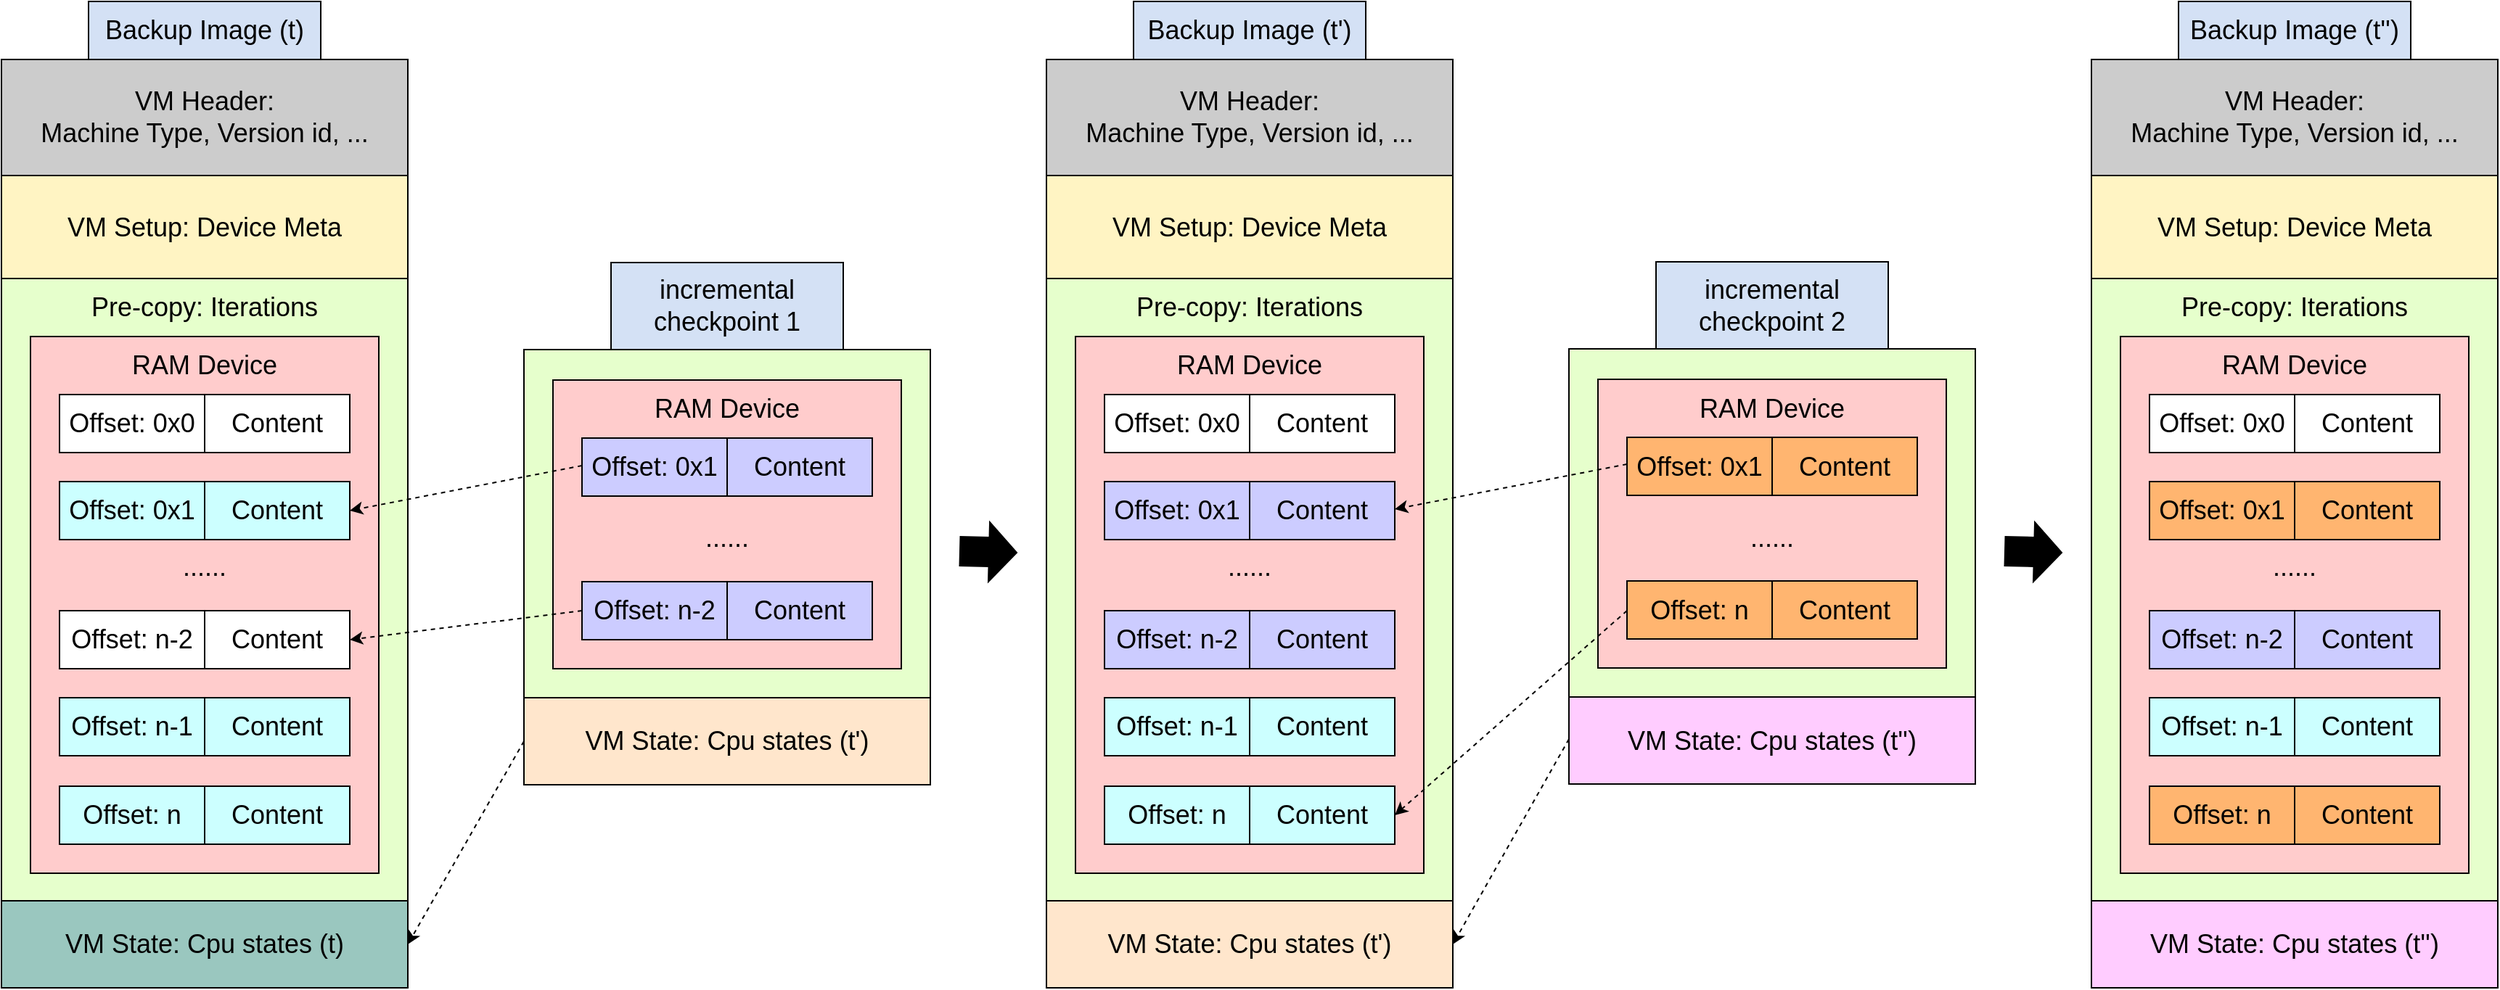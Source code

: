 <mxfile version="21.5.0" type="github">
  <diagram name="第 1 页" id="3FRCBVWQtNg28Y4Y6yBt">
    <mxGraphModel dx="2019" dy="1155" grid="1" gridSize="10" guides="1" tooltips="1" connect="1" arrows="1" fold="1" page="1" pageScale="1" pageWidth="827" pageHeight="1169" math="0" shadow="0">
      <root>
        <mxCell id="0" />
        <mxCell id="1" parent="0" />
        <mxCell id="LKQydBm3I5tzJUCrGU8L-1" value="" style="rounded=0;whiteSpace=wrap;html=1;" vertex="1" parent="1">
          <mxGeometry x="140" y="200" width="280" height="640" as="geometry" />
        </mxCell>
        <mxCell id="LKQydBm3I5tzJUCrGU8L-2" value="&lt;font style=&quot;font-size: 18px;&quot;&gt;VM Header:&lt;br&gt;Machine Type, Version id, ...&lt;/font&gt;" style="rounded=0;whiteSpace=wrap;html=1;fillColor=#CCCCCC;" vertex="1" parent="1">
          <mxGeometry x="140" y="200" width="280" height="80" as="geometry" />
        </mxCell>
        <mxCell id="LKQydBm3I5tzJUCrGU8L-3" value="&lt;font style=&quot;font-size: 18px;&quot;&gt;VM Setup: Device Meta&lt;br&gt;&lt;/font&gt;" style="rounded=0;whiteSpace=wrap;html=1;fillColor=#FFF4C3;" vertex="1" parent="1">
          <mxGeometry x="140" y="280" width="280" height="71" as="geometry" />
        </mxCell>
        <mxCell id="LKQydBm3I5tzJUCrGU8L-4" value="" style="rounded=0;whiteSpace=wrap;html=1;fillColor=#E6FFCC;" vertex="1" parent="1">
          <mxGeometry x="140" y="351" width="280" height="430" as="geometry" />
        </mxCell>
        <mxCell id="LKQydBm3I5tzJUCrGU8L-5" value="&lt;font style=&quot;font-size: 18px;&quot;&gt;Pre-copy: Iterations&lt;/font&gt;" style="text;html=1;strokeColor=none;fillColor=none;align=center;verticalAlign=middle;whiteSpace=wrap;rounded=0;" vertex="1" parent="1">
          <mxGeometry x="140" y="351" width="280" height="40" as="geometry" />
        </mxCell>
        <mxCell id="LKQydBm3I5tzJUCrGU8L-6" value="" style="rounded=0;whiteSpace=wrap;html=1;fillColor=#FFCCCC;" vertex="1" parent="1">
          <mxGeometry x="160" y="391" width="240" height="370" as="geometry" />
        </mxCell>
        <mxCell id="LKQydBm3I5tzJUCrGU8L-7" value="&lt;font style=&quot;font-size: 18px;&quot;&gt;Offset: 0x0&lt;/font&gt;" style="rounded=0;whiteSpace=wrap;html=1;" vertex="1" parent="1">
          <mxGeometry x="180" y="431" width="100" height="40" as="geometry" />
        </mxCell>
        <mxCell id="LKQydBm3I5tzJUCrGU8L-8" value="&lt;font style=&quot;font-size: 18px;&quot;&gt;Content&lt;/font&gt;" style="rounded=0;whiteSpace=wrap;html=1;" vertex="1" parent="1">
          <mxGeometry x="280" y="431" width="100" height="40" as="geometry" />
        </mxCell>
        <mxCell id="LKQydBm3I5tzJUCrGU8L-9" value="&lt;font style=&quot;font-size: 18px;&quot;&gt;RAM Device&lt;/font&gt;" style="text;html=1;strokeColor=none;fillColor=none;align=center;verticalAlign=middle;whiteSpace=wrap;rounded=0;" vertex="1" parent="1">
          <mxGeometry x="160" y="391" width="240" height="40" as="geometry" />
        </mxCell>
        <mxCell id="LKQydBm3I5tzJUCrGU8L-10" value="&lt;font style=&quot;font-size: 18px;&quot;&gt;Offset: 0x1&lt;/font&gt;" style="rounded=0;whiteSpace=wrap;html=1;fillColor=#CCFFFF;" vertex="1" parent="1">
          <mxGeometry x="180" y="491" width="100" height="40" as="geometry" />
        </mxCell>
        <mxCell id="LKQydBm3I5tzJUCrGU8L-11" value="&lt;font style=&quot;font-size: 18px;&quot;&gt;Content&lt;/font&gt;" style="rounded=0;whiteSpace=wrap;html=1;fillColor=#CCFFFF;" vertex="1" parent="1">
          <mxGeometry x="280" y="491" width="100" height="40" as="geometry" />
        </mxCell>
        <mxCell id="LKQydBm3I5tzJUCrGU8L-12" value="&lt;font style=&quot;font-size: 18px;&quot;&gt;......&lt;/font&gt;" style="text;html=1;strokeColor=none;fillColor=none;align=center;verticalAlign=middle;whiteSpace=wrap;rounded=0;" vertex="1" parent="1">
          <mxGeometry x="250" y="540" width="60" height="20" as="geometry" />
        </mxCell>
        <mxCell id="LKQydBm3I5tzJUCrGU8L-13" value="&lt;font style=&quot;font-size: 18px;&quot;&gt;Offset: n&lt;/font&gt;" style="rounded=0;whiteSpace=wrap;html=1;fillColor=#CCFFFF;" vertex="1" parent="1">
          <mxGeometry x="180" y="701" width="100" height="40" as="geometry" />
        </mxCell>
        <mxCell id="LKQydBm3I5tzJUCrGU8L-14" value="&lt;font style=&quot;font-size: 18px;&quot;&gt;Content&lt;/font&gt;" style="rounded=0;whiteSpace=wrap;html=1;fillColor=#CCFFFF;" vertex="1" parent="1">
          <mxGeometry x="280" y="701" width="100" height="40" as="geometry" />
        </mxCell>
        <mxCell id="LKQydBm3I5tzJUCrGU8L-15" value="&lt;font style=&quot;font-size: 18px;&quot;&gt;VM State: Cpu states (t)&lt;/font&gt;" style="rounded=0;whiteSpace=wrap;html=1;fillColor=#9AC7BF;" vertex="1" parent="1">
          <mxGeometry x="140" y="780" width="280" height="60" as="geometry" />
        </mxCell>
        <mxCell id="LKQydBm3I5tzJUCrGU8L-16" value="Backup Image (t)" style="text;html=1;strokeColor=default;fillColor=#D4E1F5;align=center;verticalAlign=middle;whiteSpace=wrap;rounded=0;fontSize=18;" vertex="1" parent="1">
          <mxGeometry x="200" y="160" width="160" height="40" as="geometry" />
        </mxCell>
        <mxCell id="LKQydBm3I5tzJUCrGU8L-17" value="&lt;font style=&quot;font-size: 18px;&quot;&gt;Offset: n-2&lt;/font&gt;" style="rounded=0;whiteSpace=wrap;html=1;" vertex="1" parent="1">
          <mxGeometry x="180" y="580" width="100" height="40" as="geometry" />
        </mxCell>
        <mxCell id="LKQydBm3I5tzJUCrGU8L-18" value="&lt;font style=&quot;font-size: 18px;&quot;&gt;Content&lt;/font&gt;" style="rounded=0;whiteSpace=wrap;html=1;" vertex="1" parent="1">
          <mxGeometry x="280" y="580" width="100" height="40" as="geometry" />
        </mxCell>
        <mxCell id="LKQydBm3I5tzJUCrGU8L-19" value="&lt;font style=&quot;font-size: 18px;&quot;&gt;Offset: n-1&lt;/font&gt;" style="rounded=0;whiteSpace=wrap;html=1;fillColor=#CCFFFF;" vertex="1" parent="1">
          <mxGeometry x="180" y="640" width="100" height="40" as="geometry" />
        </mxCell>
        <mxCell id="LKQydBm3I5tzJUCrGU8L-20" value="&lt;font style=&quot;font-size: 18px;&quot;&gt;Content&lt;/font&gt;" style="rounded=0;whiteSpace=wrap;html=1;fillColor=#CCFFFF;" vertex="1" parent="1">
          <mxGeometry x="280" y="640" width="100" height="40" as="geometry" />
        </mxCell>
        <mxCell id="LKQydBm3I5tzJUCrGU8L-21" value="incremental checkpoint 1" style="text;html=1;strokeColor=default;fillColor=#D4E1F5;align=center;verticalAlign=middle;whiteSpace=wrap;rounded=0;fontSize=18;" vertex="1" parent="1">
          <mxGeometry x="560" y="340" width="160" height="60" as="geometry" />
        </mxCell>
        <mxCell id="LKQydBm3I5tzJUCrGU8L-22" value="" style="rounded=0;whiteSpace=wrap;html=1;fillColor=#E6FFCC;" vertex="1" parent="1">
          <mxGeometry x="500" y="400" width="280" height="240" as="geometry" />
        </mxCell>
        <mxCell id="LKQydBm3I5tzJUCrGU8L-23" value="" style="rounded=0;whiteSpace=wrap;html=1;fillColor=#FFCCCC;" vertex="1" parent="1">
          <mxGeometry x="520" y="421" width="240" height="199" as="geometry" />
        </mxCell>
        <mxCell id="LKQydBm3I5tzJUCrGU8L-24" value="&lt;font style=&quot;font-size: 18px;&quot;&gt;RAM Device&lt;/font&gt;" style="text;html=1;strokeColor=none;fillColor=none;align=center;verticalAlign=middle;whiteSpace=wrap;rounded=0;" vertex="1" parent="1">
          <mxGeometry x="520" y="421" width="240" height="40" as="geometry" />
        </mxCell>
        <mxCell id="LKQydBm3I5tzJUCrGU8L-25" value="&lt;font style=&quot;font-size: 18px;&quot;&gt;VM State: Cpu states (t&#39;)&lt;/font&gt;" style="rounded=0;whiteSpace=wrap;html=1;fillColor=#FFE6CC;" vertex="1" parent="1">
          <mxGeometry x="500" y="640" width="280" height="60" as="geometry" />
        </mxCell>
        <mxCell id="LKQydBm3I5tzJUCrGU8L-26" value="&lt;font style=&quot;font-size: 18px;&quot;&gt;Offset: 0x1&lt;/font&gt;" style="rounded=0;whiteSpace=wrap;html=1;fillColor=#CCCCFF;" vertex="1" parent="1">
          <mxGeometry x="540" y="461" width="100" height="40" as="geometry" />
        </mxCell>
        <mxCell id="LKQydBm3I5tzJUCrGU8L-27" value="&lt;font style=&quot;font-size: 18px;&quot;&gt;Content&lt;/font&gt;" style="rounded=0;whiteSpace=wrap;html=1;fillColor=#CCCCFF;" vertex="1" parent="1">
          <mxGeometry x="640" y="461" width="100" height="40" as="geometry" />
        </mxCell>
        <mxCell id="LKQydBm3I5tzJUCrGU8L-28" value="&lt;font style=&quot;font-size: 18px;&quot;&gt;......&lt;/font&gt;" style="text;html=1;strokeColor=none;fillColor=none;align=center;verticalAlign=middle;whiteSpace=wrap;rounded=0;" vertex="1" parent="1">
          <mxGeometry x="610" y="520" width="60" height="20" as="geometry" />
        </mxCell>
        <mxCell id="LKQydBm3I5tzJUCrGU8L-29" value="&lt;font style=&quot;font-size: 18px;&quot;&gt;Offset: n-2&lt;/font&gt;" style="rounded=0;whiteSpace=wrap;html=1;fillColor=#CCCCFF;" vertex="1" parent="1">
          <mxGeometry x="540" y="560" width="100" height="40" as="geometry" />
        </mxCell>
        <mxCell id="LKQydBm3I5tzJUCrGU8L-30" value="&lt;font style=&quot;font-size: 18px;&quot;&gt;Content&lt;/font&gt;" style="rounded=0;whiteSpace=wrap;html=1;fillColor=#CCCCFF;" vertex="1" parent="1">
          <mxGeometry x="640" y="560" width="100" height="40" as="geometry" />
        </mxCell>
        <mxCell id="LKQydBm3I5tzJUCrGU8L-32" value="" style="shape=image;html=1;verticalAlign=top;verticalLabelPosition=bottom;labelBackgroundColor=#ffffff;imageAspect=0;aspect=fixed;image=https://cdn4.iconfinder.com/data/icons/ionicons/512/icon-plus-128.png" vertex="1" parent="1">
          <mxGeometry x="430" y="510" width="60" height="60" as="geometry" />
        </mxCell>
        <mxCell id="LKQydBm3I5tzJUCrGU8L-34" value="" style="rounded=0;whiteSpace=wrap;html=1;" vertex="1" parent="1">
          <mxGeometry x="860" y="200" width="280" height="640" as="geometry" />
        </mxCell>
        <mxCell id="LKQydBm3I5tzJUCrGU8L-35" value="&lt;font style=&quot;font-size: 18px;&quot;&gt;VM Header:&lt;br&gt;Machine Type, Version id, ...&lt;/font&gt;" style="rounded=0;whiteSpace=wrap;html=1;fillColor=#CCCCCC;" vertex="1" parent="1">
          <mxGeometry x="860" y="200" width="280" height="80" as="geometry" />
        </mxCell>
        <mxCell id="LKQydBm3I5tzJUCrGU8L-36" value="&lt;font style=&quot;font-size: 18px;&quot;&gt;VM Setup: Device Meta&lt;br&gt;&lt;/font&gt;" style="rounded=0;whiteSpace=wrap;html=1;fillColor=#FFF4C3;" vertex="1" parent="1">
          <mxGeometry x="860" y="280" width="280" height="71" as="geometry" />
        </mxCell>
        <mxCell id="LKQydBm3I5tzJUCrGU8L-37" value="" style="rounded=0;whiteSpace=wrap;html=1;fillColor=#E6FFCC;" vertex="1" parent="1">
          <mxGeometry x="860" y="351" width="280" height="430" as="geometry" />
        </mxCell>
        <mxCell id="LKQydBm3I5tzJUCrGU8L-38" value="&lt;font style=&quot;font-size: 18px;&quot;&gt;Pre-copy: Iterations&lt;/font&gt;" style="text;html=1;strokeColor=none;fillColor=none;align=center;verticalAlign=middle;whiteSpace=wrap;rounded=0;" vertex="1" parent="1">
          <mxGeometry x="860" y="351" width="280" height="40" as="geometry" />
        </mxCell>
        <mxCell id="LKQydBm3I5tzJUCrGU8L-39" value="" style="rounded=0;whiteSpace=wrap;html=1;fillColor=#FFCCCC;" vertex="1" parent="1">
          <mxGeometry x="880" y="391" width="240" height="370" as="geometry" />
        </mxCell>
        <mxCell id="LKQydBm3I5tzJUCrGU8L-40" value="&lt;font style=&quot;font-size: 18px;&quot;&gt;Offset: 0x0&lt;/font&gt;" style="rounded=0;whiteSpace=wrap;html=1;" vertex="1" parent="1">
          <mxGeometry x="900" y="431" width="100" height="40" as="geometry" />
        </mxCell>
        <mxCell id="LKQydBm3I5tzJUCrGU8L-41" value="&lt;font style=&quot;font-size: 18px;&quot;&gt;Content&lt;/font&gt;" style="rounded=0;whiteSpace=wrap;html=1;" vertex="1" parent="1">
          <mxGeometry x="1000" y="431" width="100" height="40" as="geometry" />
        </mxCell>
        <mxCell id="LKQydBm3I5tzJUCrGU8L-42" value="&lt;font style=&quot;font-size: 18px;&quot;&gt;RAM Device&lt;/font&gt;" style="text;html=1;strokeColor=none;fillColor=none;align=center;verticalAlign=middle;whiteSpace=wrap;rounded=0;" vertex="1" parent="1">
          <mxGeometry x="880" y="391" width="240" height="40" as="geometry" />
        </mxCell>
        <mxCell id="LKQydBm3I5tzJUCrGU8L-43" value="&lt;font style=&quot;font-size: 18px;&quot;&gt;Offset: 0x1&lt;/font&gt;" style="rounded=0;whiteSpace=wrap;html=1;fillColor=#CCCCFF;" vertex="1" parent="1">
          <mxGeometry x="900" y="491" width="100" height="40" as="geometry" />
        </mxCell>
        <mxCell id="LKQydBm3I5tzJUCrGU8L-44" value="&lt;font style=&quot;font-size: 18px;&quot;&gt;Content&lt;/font&gt;" style="rounded=0;whiteSpace=wrap;html=1;fillColor=#CCCCFF;" vertex="1" parent="1">
          <mxGeometry x="1000" y="491" width="100" height="40" as="geometry" />
        </mxCell>
        <mxCell id="LKQydBm3I5tzJUCrGU8L-45" value="&lt;font style=&quot;font-size: 18px;&quot;&gt;......&lt;/font&gt;" style="text;html=1;strokeColor=none;fillColor=none;align=center;verticalAlign=middle;whiteSpace=wrap;rounded=0;" vertex="1" parent="1">
          <mxGeometry x="970" y="540" width="60" height="20" as="geometry" />
        </mxCell>
        <mxCell id="LKQydBm3I5tzJUCrGU8L-46" value="&lt;font style=&quot;font-size: 18px;&quot;&gt;Offset: n&lt;/font&gt;" style="rounded=0;whiteSpace=wrap;html=1;fillColor=#CCFFFF;" vertex="1" parent="1">
          <mxGeometry x="900" y="701" width="100" height="40" as="geometry" />
        </mxCell>
        <mxCell id="LKQydBm3I5tzJUCrGU8L-47" value="&lt;font style=&quot;font-size: 18px;&quot;&gt;Content&lt;/font&gt;" style="rounded=0;whiteSpace=wrap;html=1;fillColor=#CCFFFF;" vertex="1" parent="1">
          <mxGeometry x="1000" y="701" width="100" height="40" as="geometry" />
        </mxCell>
        <mxCell id="LKQydBm3I5tzJUCrGU8L-48" value="&lt;font style=&quot;font-size: 18px;&quot;&gt;VM State: Cpu states (t&#39;)&lt;/font&gt;" style="rounded=0;whiteSpace=wrap;html=1;fillColor=#FFE6CC;" vertex="1" parent="1">
          <mxGeometry x="860" y="780" width="280" height="60" as="geometry" />
        </mxCell>
        <mxCell id="LKQydBm3I5tzJUCrGU8L-49" value="Backup Image (t&#39;)" style="text;html=1;strokeColor=default;fillColor=#D4E1F5;align=center;verticalAlign=middle;whiteSpace=wrap;rounded=0;fontSize=18;" vertex="1" parent="1">
          <mxGeometry x="920" y="160" width="160" height="40" as="geometry" />
        </mxCell>
        <mxCell id="LKQydBm3I5tzJUCrGU8L-50" value="&lt;font style=&quot;font-size: 18px;&quot;&gt;Offset: n-2&lt;/font&gt;" style="rounded=0;whiteSpace=wrap;html=1;fillColor=#CCCCFF;" vertex="1" parent="1">
          <mxGeometry x="900" y="580" width="100" height="40" as="geometry" />
        </mxCell>
        <mxCell id="LKQydBm3I5tzJUCrGU8L-51" value="&lt;font style=&quot;font-size: 18px;&quot;&gt;Content&lt;/font&gt;" style="rounded=0;whiteSpace=wrap;html=1;fillColor=#CCCCFF;" vertex="1" parent="1">
          <mxGeometry x="1000" y="580" width="100" height="40" as="geometry" />
        </mxCell>
        <mxCell id="LKQydBm3I5tzJUCrGU8L-52" value="&lt;font style=&quot;font-size: 18px;&quot;&gt;Offset: n-1&lt;/font&gt;" style="rounded=0;whiteSpace=wrap;html=1;fillColor=#CCFFFF;" vertex="1" parent="1">
          <mxGeometry x="900" y="640" width="100" height="40" as="geometry" />
        </mxCell>
        <mxCell id="LKQydBm3I5tzJUCrGU8L-53" value="&lt;font style=&quot;font-size: 18px;&quot;&gt;Content&lt;/font&gt;" style="rounded=0;whiteSpace=wrap;html=1;fillColor=#CCFFFF;" vertex="1" parent="1">
          <mxGeometry x="1000" y="640" width="100" height="40" as="geometry" />
        </mxCell>
        <mxCell id="LKQydBm3I5tzJUCrGU8L-55" value="" style="shape=flexArrow;endArrow=classic;html=1;rounded=0;width=20;fillColor=#000000;" edge="1" parent="1">
          <mxGeometry width="50" height="50" relative="1" as="geometry">
            <mxPoint x="800" y="539" as="sourcePoint" />
            <mxPoint x="840" y="540" as="targetPoint" />
          </mxGeometry>
        </mxCell>
        <mxCell id="LKQydBm3I5tzJUCrGU8L-56" value="" style="endArrow=classic;html=1;rounded=0;entryX=1;entryY=0.5;entryDx=0;entryDy=0;dashed=1;" edge="1" parent="1" target="LKQydBm3I5tzJUCrGU8L-11">
          <mxGeometry width="50" height="50" relative="1" as="geometry">
            <mxPoint x="540" y="480" as="sourcePoint" />
            <mxPoint x="590" y="430" as="targetPoint" />
          </mxGeometry>
        </mxCell>
        <mxCell id="LKQydBm3I5tzJUCrGU8L-57" value="" style="endArrow=classic;html=1;rounded=0;entryX=1;entryY=0.5;entryDx=0;entryDy=0;dashed=1;" edge="1" parent="1" target="LKQydBm3I5tzJUCrGU8L-18">
          <mxGeometry width="50" height="50" relative="1" as="geometry">
            <mxPoint x="540" y="580" as="sourcePoint" />
            <mxPoint x="380" y="611" as="targetPoint" />
          </mxGeometry>
        </mxCell>
        <mxCell id="LKQydBm3I5tzJUCrGU8L-58" value="" style="endArrow=classic;html=1;rounded=0;entryX=1;entryY=0.5;entryDx=0;entryDy=0;dashed=1;" edge="1" parent="1" target="LKQydBm3I5tzJUCrGU8L-15">
          <mxGeometry width="50" height="50" relative="1" as="geometry">
            <mxPoint x="500" y="670" as="sourcePoint" />
            <mxPoint x="340" y="701" as="targetPoint" />
          </mxGeometry>
        </mxCell>
        <mxCell id="LKQydBm3I5tzJUCrGU8L-59" value="incremental checkpoint 2" style="text;html=1;strokeColor=default;fillColor=#D4E1F5;align=center;verticalAlign=middle;whiteSpace=wrap;rounded=0;fontSize=18;" vertex="1" parent="1">
          <mxGeometry x="1280" y="339.5" width="160" height="60" as="geometry" />
        </mxCell>
        <mxCell id="LKQydBm3I5tzJUCrGU8L-60" value="" style="rounded=0;whiteSpace=wrap;html=1;fillColor=#E6FFCC;" vertex="1" parent="1">
          <mxGeometry x="1220" y="399.5" width="280" height="240" as="geometry" />
        </mxCell>
        <mxCell id="LKQydBm3I5tzJUCrGU8L-61" value="" style="rounded=0;whiteSpace=wrap;html=1;fillColor=#FFCCCC;" vertex="1" parent="1">
          <mxGeometry x="1240" y="420.5" width="240" height="199" as="geometry" />
        </mxCell>
        <mxCell id="LKQydBm3I5tzJUCrGU8L-62" value="&lt;font style=&quot;font-size: 18px;&quot;&gt;RAM Device&lt;/font&gt;" style="text;html=1;strokeColor=none;fillColor=none;align=center;verticalAlign=middle;whiteSpace=wrap;rounded=0;" vertex="1" parent="1">
          <mxGeometry x="1240" y="420.5" width="240" height="40" as="geometry" />
        </mxCell>
        <mxCell id="LKQydBm3I5tzJUCrGU8L-63" value="&lt;font style=&quot;font-size: 18px;&quot;&gt;VM State: Cpu states (t&#39;&#39;)&lt;/font&gt;" style="rounded=0;whiteSpace=wrap;html=1;fillColor=#FFCCFF;" vertex="1" parent="1">
          <mxGeometry x="1220" y="639.5" width="280" height="60" as="geometry" />
        </mxCell>
        <mxCell id="LKQydBm3I5tzJUCrGU8L-64" value="&lt;font style=&quot;font-size: 18px;&quot;&gt;Offset: 0x1&lt;/font&gt;" style="rounded=0;whiteSpace=wrap;html=1;fillColor=#FFB570;" vertex="1" parent="1">
          <mxGeometry x="1260" y="460.5" width="100" height="40" as="geometry" />
        </mxCell>
        <mxCell id="LKQydBm3I5tzJUCrGU8L-65" value="&lt;font style=&quot;font-size: 18px;&quot;&gt;Content&lt;/font&gt;" style="rounded=0;whiteSpace=wrap;html=1;fillColor=#FFB570;" vertex="1" parent="1">
          <mxGeometry x="1360" y="460.5" width="100" height="40" as="geometry" />
        </mxCell>
        <mxCell id="LKQydBm3I5tzJUCrGU8L-66" value="&lt;font style=&quot;font-size: 18px;&quot;&gt;......&lt;/font&gt;" style="text;html=1;strokeColor=none;fillColor=none;align=center;verticalAlign=middle;whiteSpace=wrap;rounded=0;" vertex="1" parent="1">
          <mxGeometry x="1330" y="519.5" width="60" height="20" as="geometry" />
        </mxCell>
        <mxCell id="LKQydBm3I5tzJUCrGU8L-67" value="&lt;font style=&quot;font-size: 18px;&quot;&gt;Offset: n&lt;/font&gt;" style="rounded=0;whiteSpace=wrap;html=1;fillColor=#FFB570;" vertex="1" parent="1">
          <mxGeometry x="1260" y="559.5" width="100" height="40" as="geometry" />
        </mxCell>
        <mxCell id="LKQydBm3I5tzJUCrGU8L-68" value="&lt;font style=&quot;font-size: 18px;&quot;&gt;Content&lt;/font&gt;" style="rounded=0;whiteSpace=wrap;html=1;fillColor=#FFB570;" vertex="1" parent="1">
          <mxGeometry x="1360" y="559.5" width="100" height="40" as="geometry" />
        </mxCell>
        <mxCell id="LKQydBm3I5tzJUCrGU8L-70" value="" style="shape=image;html=1;verticalAlign=top;verticalLabelPosition=bottom;labelBackgroundColor=#ffffff;imageAspect=0;aspect=fixed;image=https://cdn4.iconfinder.com/data/icons/ionicons/512/icon-plus-128.png" vertex="1" parent="1">
          <mxGeometry x="1150" y="510" width="60" height="60" as="geometry" />
        </mxCell>
        <mxCell id="LKQydBm3I5tzJUCrGU8L-71" value="" style="shape=flexArrow;endArrow=classic;html=1;rounded=0;width=20;fillColor=#000000;" edge="1" parent="1">
          <mxGeometry width="50" height="50" relative="1" as="geometry">
            <mxPoint x="1520" y="539" as="sourcePoint" />
            <mxPoint x="1560" y="540" as="targetPoint" />
          </mxGeometry>
        </mxCell>
        <mxCell id="LKQydBm3I5tzJUCrGU8L-72" value="" style="rounded=0;whiteSpace=wrap;html=1;" vertex="1" parent="1">
          <mxGeometry x="1580" y="200" width="280" height="640" as="geometry" />
        </mxCell>
        <mxCell id="LKQydBm3I5tzJUCrGU8L-73" value="&lt;font style=&quot;font-size: 18px;&quot;&gt;VM Header:&lt;br&gt;Machine Type, Version id, ...&lt;/font&gt;" style="rounded=0;whiteSpace=wrap;html=1;fillColor=#CCCCCC;" vertex="1" parent="1">
          <mxGeometry x="1580" y="200" width="280" height="80" as="geometry" />
        </mxCell>
        <mxCell id="LKQydBm3I5tzJUCrGU8L-74" value="&lt;font style=&quot;font-size: 18px;&quot;&gt;VM Setup: Device Meta&lt;br&gt;&lt;/font&gt;" style="rounded=0;whiteSpace=wrap;html=1;fillColor=#FFF4C3;" vertex="1" parent="1">
          <mxGeometry x="1580" y="280" width="280" height="71" as="geometry" />
        </mxCell>
        <mxCell id="LKQydBm3I5tzJUCrGU8L-75" value="" style="rounded=0;whiteSpace=wrap;html=1;fillColor=#E6FFCC;" vertex="1" parent="1">
          <mxGeometry x="1580" y="351" width="280" height="430" as="geometry" />
        </mxCell>
        <mxCell id="LKQydBm3I5tzJUCrGU8L-76" value="&lt;font style=&quot;font-size: 18px;&quot;&gt;Pre-copy: Iterations&lt;/font&gt;" style="text;html=1;strokeColor=none;fillColor=none;align=center;verticalAlign=middle;whiteSpace=wrap;rounded=0;" vertex="1" parent="1">
          <mxGeometry x="1580" y="351" width="280" height="40" as="geometry" />
        </mxCell>
        <mxCell id="LKQydBm3I5tzJUCrGU8L-77" value="" style="rounded=0;whiteSpace=wrap;html=1;fillColor=#FFCCCC;" vertex="1" parent="1">
          <mxGeometry x="1600" y="391" width="240" height="370" as="geometry" />
        </mxCell>
        <mxCell id="LKQydBm3I5tzJUCrGU8L-78" value="&lt;font style=&quot;font-size: 18px;&quot;&gt;Offset: 0x0&lt;/font&gt;" style="rounded=0;whiteSpace=wrap;html=1;" vertex="1" parent="1">
          <mxGeometry x="1620" y="431" width="100" height="40" as="geometry" />
        </mxCell>
        <mxCell id="LKQydBm3I5tzJUCrGU8L-79" value="&lt;font style=&quot;font-size: 18px;&quot;&gt;Content&lt;/font&gt;" style="rounded=0;whiteSpace=wrap;html=1;" vertex="1" parent="1">
          <mxGeometry x="1720" y="431" width="100" height="40" as="geometry" />
        </mxCell>
        <mxCell id="LKQydBm3I5tzJUCrGU8L-80" value="&lt;font style=&quot;font-size: 18px;&quot;&gt;RAM Device&lt;/font&gt;" style="text;html=1;strokeColor=none;fillColor=none;align=center;verticalAlign=middle;whiteSpace=wrap;rounded=0;" vertex="1" parent="1">
          <mxGeometry x="1600" y="391" width="240" height="40" as="geometry" />
        </mxCell>
        <mxCell id="LKQydBm3I5tzJUCrGU8L-81" value="&lt;font style=&quot;font-size: 18px;&quot;&gt;Offset: 0x1&lt;/font&gt;" style="rounded=0;whiteSpace=wrap;html=1;fillColor=#FFB570;" vertex="1" parent="1">
          <mxGeometry x="1620" y="491" width="100" height="40" as="geometry" />
        </mxCell>
        <mxCell id="LKQydBm3I5tzJUCrGU8L-82" value="&lt;font style=&quot;font-size: 18px;&quot;&gt;Content&lt;/font&gt;" style="rounded=0;whiteSpace=wrap;html=1;fillColor=#FFB570;" vertex="1" parent="1">
          <mxGeometry x="1720" y="491" width="100" height="40" as="geometry" />
        </mxCell>
        <mxCell id="LKQydBm3I5tzJUCrGU8L-83" value="&lt;font style=&quot;font-size: 18px;&quot;&gt;......&lt;/font&gt;" style="text;html=1;strokeColor=none;fillColor=none;align=center;verticalAlign=middle;whiteSpace=wrap;rounded=0;" vertex="1" parent="1">
          <mxGeometry x="1690" y="540" width="60" height="20" as="geometry" />
        </mxCell>
        <mxCell id="LKQydBm3I5tzJUCrGU8L-84" value="&lt;font style=&quot;font-size: 18px;&quot;&gt;Offset: n&lt;/font&gt;" style="rounded=0;whiteSpace=wrap;html=1;fillColor=#FFB570;" vertex="1" parent="1">
          <mxGeometry x="1620" y="701" width="100" height="40" as="geometry" />
        </mxCell>
        <mxCell id="LKQydBm3I5tzJUCrGU8L-85" value="&lt;font style=&quot;font-size: 18px;&quot;&gt;Content&lt;/font&gt;" style="rounded=0;whiteSpace=wrap;html=1;fillColor=#FFB570;" vertex="1" parent="1">
          <mxGeometry x="1720" y="701" width="100" height="40" as="geometry" />
        </mxCell>
        <mxCell id="LKQydBm3I5tzJUCrGU8L-86" value="&lt;font style=&quot;font-size: 18px;&quot;&gt;VM State: Cpu states (t&#39;&#39;)&lt;/font&gt;" style="rounded=0;whiteSpace=wrap;html=1;fillColor=#FFCCFF;" vertex="1" parent="1">
          <mxGeometry x="1580" y="780" width="280" height="60" as="geometry" />
        </mxCell>
        <mxCell id="LKQydBm3I5tzJUCrGU8L-87" value="Backup Image (t&#39;&#39;)" style="text;html=1;strokeColor=default;fillColor=#D4E1F5;align=center;verticalAlign=middle;whiteSpace=wrap;rounded=0;fontSize=18;" vertex="1" parent="1">
          <mxGeometry x="1640" y="160" width="160" height="40" as="geometry" />
        </mxCell>
        <mxCell id="LKQydBm3I5tzJUCrGU8L-88" value="&lt;font style=&quot;font-size: 18px;&quot;&gt;Offset: n-2&lt;/font&gt;" style="rounded=0;whiteSpace=wrap;html=1;fillColor=#CCCCFF;" vertex="1" parent="1">
          <mxGeometry x="1620" y="580" width="100" height="40" as="geometry" />
        </mxCell>
        <mxCell id="LKQydBm3I5tzJUCrGU8L-89" value="&lt;font style=&quot;font-size: 18px;&quot;&gt;Content&lt;/font&gt;" style="rounded=0;whiteSpace=wrap;html=1;fillColor=#CCCCFF;" vertex="1" parent="1">
          <mxGeometry x="1720" y="580" width="100" height="40" as="geometry" />
        </mxCell>
        <mxCell id="LKQydBm3I5tzJUCrGU8L-90" value="&lt;font style=&quot;font-size: 18px;&quot;&gt;Offset: n-1&lt;/font&gt;" style="rounded=0;whiteSpace=wrap;html=1;fillColor=#CCFFFF;" vertex="1" parent="1">
          <mxGeometry x="1620" y="640" width="100" height="40" as="geometry" />
        </mxCell>
        <mxCell id="LKQydBm3I5tzJUCrGU8L-91" value="&lt;font style=&quot;font-size: 18px;&quot;&gt;Content&lt;/font&gt;" style="rounded=0;whiteSpace=wrap;html=1;fillColor=#CCFFFF;" vertex="1" parent="1">
          <mxGeometry x="1720" y="640" width="100" height="40" as="geometry" />
        </mxCell>
        <mxCell id="LKQydBm3I5tzJUCrGU8L-93" value="" style="endArrow=classic;html=1;rounded=0;entryX=1;entryY=0.5;entryDx=0;entryDy=0;dashed=1;" edge="1" parent="1">
          <mxGeometry width="50" height="50" relative="1" as="geometry">
            <mxPoint x="1260" y="479" as="sourcePoint" />
            <mxPoint x="1100" y="510" as="targetPoint" />
          </mxGeometry>
        </mxCell>
        <mxCell id="LKQydBm3I5tzJUCrGU8L-94" value="" style="endArrow=classic;html=1;rounded=0;entryX=1;entryY=0.5;entryDx=0;entryDy=0;dashed=1;" edge="1" parent="1" target="LKQydBm3I5tzJUCrGU8L-47">
          <mxGeometry width="50" height="50" relative="1" as="geometry">
            <mxPoint x="1260" y="580" as="sourcePoint" />
            <mxPoint x="1100" y="611" as="targetPoint" />
          </mxGeometry>
        </mxCell>
        <mxCell id="LKQydBm3I5tzJUCrGU8L-95" value="" style="endArrow=classic;html=1;rounded=0;entryX=1;entryY=0.5;entryDx=0;entryDy=0;dashed=1;" edge="1" parent="1" target="LKQydBm3I5tzJUCrGU8L-48">
          <mxGeometry width="50" height="50" relative="1" as="geometry">
            <mxPoint x="1220" y="668.5" as="sourcePoint" />
            <mxPoint x="1060" y="699.5" as="targetPoint" />
          </mxGeometry>
        </mxCell>
      </root>
    </mxGraphModel>
  </diagram>
</mxfile>
